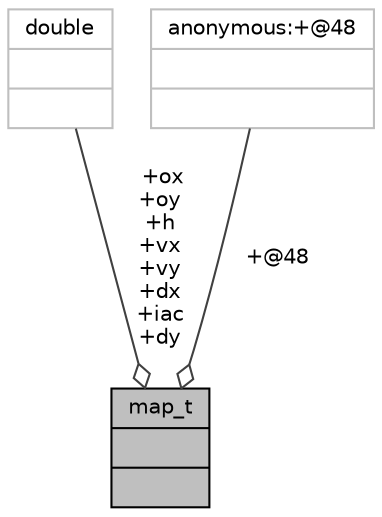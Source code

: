 digraph "map_t"
{
 // INTERACTIVE_SVG=YES
  bgcolor="transparent";
  edge [fontname="Helvetica",fontsize="10",labelfontname="Helvetica",labelfontsize="10"];
  node [fontname="Helvetica",fontsize="10",shape=record];
  Node42 [label="{map_t\n||}",height=0.2,width=0.4,color="black", fillcolor="grey75", style="filled", fontcolor="black"];
  Node43 -> Node42 [color="grey25",fontsize="10",style="solid",label=" +ox\n+oy\n+h\n+vx\n+vy\n+dx\n+iac\n+dy" ,arrowhead="odiamond",fontname="Helvetica"];
  Node43 [label="{double\n||}",height=0.2,width=0.4,color="grey75"];
  Node44 -> Node42 [color="grey25",fontsize="10",style="solid",label=" +@48" ,arrowhead="odiamond",fontname="Helvetica"];
  Node44 [label="{anonymous:+@48\n||}",height=0.2,width=0.4,color="grey75"];
}
